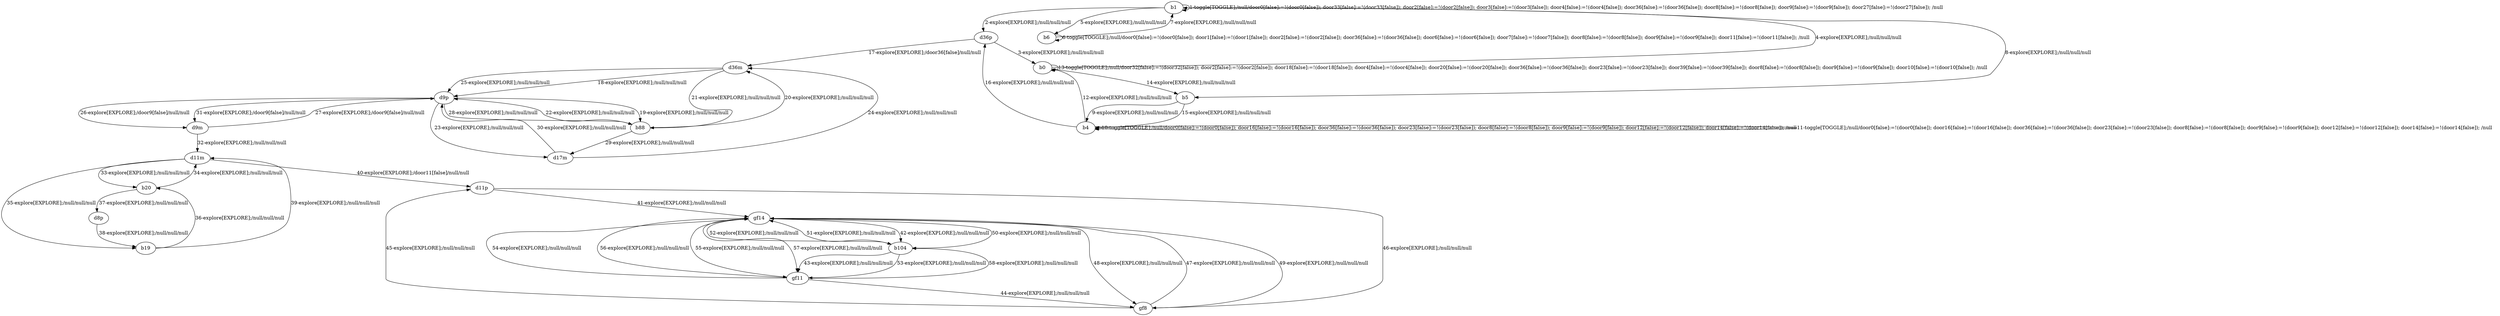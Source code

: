 # Total number of goals covered by this test: 1
# gf11 --> b104

digraph g {
"b1" -> "b1" [label = "1-toggle[TOGGLE];/null/door0[false]:=!(door0[false]); door33[false]:=!(door33[false]); door2[false]:=!(door2[false]); door3[false]:=!(door3[false]); door4[false]:=!(door4[false]); door36[false]:=!(door36[false]); door8[false]:=!(door8[false]); door9[false]:=!(door9[false]); door27[false]:=!(door27[false]); /null"];
"b1" -> "d36p" [label = "2-explore[EXPLORE];/null/null/null"];
"d36p" -> "b0" [label = "3-explore[EXPLORE];/null/null/null"];
"b0" -> "b1" [label = "4-explore[EXPLORE];/null/null/null"];
"b1" -> "b6" [label = "5-explore[EXPLORE];/null/null/null"];
"b6" -> "b6" [label = "6-toggle[TOGGLE];/null/door0[false]:=!(door0[false]); door1[false]:=!(door1[false]); door2[false]:=!(door2[false]); door36[false]:=!(door36[false]); door6[false]:=!(door6[false]); door7[false]:=!(door7[false]); door8[false]:=!(door8[false]); door9[false]:=!(door9[false]); door11[false]:=!(door11[false]); /null"];
"b6" -> "b1" [label = "7-explore[EXPLORE];/null/null/null"];
"b1" -> "b5" [label = "8-explore[EXPLORE];/null/null/null"];
"b5" -> "b4" [label = "9-explore[EXPLORE];/null/null/null"];
"b4" -> "b4" [label = "10-toggle[TOGGLE];/null/door0[false]:=!(door0[false]); door16[false]:=!(door16[false]); door36[false]:=!(door36[false]); door23[false]:=!(door23[false]); door8[false]:=!(door8[false]); door9[false]:=!(door9[false]); door12[false]:=!(door12[false]); door14[false]:=!(door14[false]); /null"];
"b4" -> "b4" [label = "11-toggle[TOGGLE];/null/door0[false]:=!(door0[false]); door16[false]:=!(door16[false]); door36[false]:=!(door36[false]); door23[false]:=!(door23[false]); door8[false]:=!(door8[false]); door9[false]:=!(door9[false]); door12[false]:=!(door12[false]); door14[false]:=!(door14[false]); /null"];
"b4" -> "b0" [label = "12-explore[EXPLORE];/null/null/null"];
"b0" -> "b0" [label = "13-toggle[TOGGLE];/null/door32[false]:=!(door32[false]); door2[false]:=!(door2[false]); door18[false]:=!(door18[false]); door4[false]:=!(door4[false]); door20[false]:=!(door20[false]); door36[false]:=!(door36[false]); door23[false]:=!(door23[false]); door39[false]:=!(door39[false]); door8[false]:=!(door8[false]); door9[false]:=!(door9[false]); door10[false]:=!(door10[false]); /null"];
"b0" -> "b5" [label = "14-explore[EXPLORE];/null/null/null"];
"b5" -> "b4" [label = "15-explore[EXPLORE];/null/null/null"];
"b4" -> "d36p" [label = "16-explore[EXPLORE];/null/null/null"];
"d36p" -> "d36m" [label = "17-explore[EXPLORE];/door36[false]/null/null"];
"d36m" -> "d9p" [label = "18-explore[EXPLORE];/null/null/null"];
"d9p" -> "b88" [label = "19-explore[EXPLORE];/null/null/null"];
"b88" -> "d36m" [label = "20-explore[EXPLORE];/null/null/null"];
"d36m" -> "b88" [label = "21-explore[EXPLORE];/null/null/null"];
"b88" -> "d9p" [label = "22-explore[EXPLORE];/null/null/null"];
"d9p" -> "d17m" [label = "23-explore[EXPLORE];/null/null/null"];
"d17m" -> "d36m" [label = "24-explore[EXPLORE];/null/null/null"];
"d36m" -> "d9p" [label = "25-explore[EXPLORE];/null/null/null"];
"d9p" -> "d9m" [label = "26-explore[EXPLORE];/door9[false]/null/null"];
"d9m" -> "d9p" [label = "27-explore[EXPLORE];/door9[false]/null/null"];
"d9p" -> "b88" [label = "28-explore[EXPLORE];/null/null/null"];
"b88" -> "d17m" [label = "29-explore[EXPLORE];/null/null/null"];
"d17m" -> "d9p" [label = "30-explore[EXPLORE];/null/null/null"];
"d9p" -> "d9m" [label = "31-explore[EXPLORE];/door9[false]/null/null"];
"d9m" -> "d11m" [label = "32-explore[EXPLORE];/null/null/null"];
"d11m" -> "b20" [label = "33-explore[EXPLORE];/null/null/null"];
"b20" -> "d11m" [label = "34-explore[EXPLORE];/null/null/null"];
"d11m" -> "b19" [label = "35-explore[EXPLORE];/null/null/null"];
"b19" -> "b20" [label = "36-explore[EXPLORE];/null/null/null"];
"b20" -> "d8p" [label = "37-explore[EXPLORE];/null/null/null"];
"d8p" -> "b19" [label = "38-explore[EXPLORE];/null/null/null"];
"b19" -> "d11m" [label = "39-explore[EXPLORE];/null/null/null"];
"d11m" -> "d11p" [label = "40-explore[EXPLORE];/door11[false]/null/null"];
"d11p" -> "gf14" [label = "41-explore[EXPLORE];/null/null/null"];
"gf14" -> "b104" [label = "42-explore[EXPLORE];/null/null/null"];
"b104" -> "gf11" [label = "43-explore[EXPLORE];/null/null/null"];
"gf11" -> "gf8" [label = "44-explore[EXPLORE];/null/null/null"];
"gf8" -> "d11p" [label = "45-explore[EXPLORE];/null/null/null"];
"d11p" -> "gf8" [label = "46-explore[EXPLORE];/null/null/null"];
"gf8" -> "gf14" [label = "47-explore[EXPLORE];/null/null/null"];
"gf14" -> "gf8" [label = "48-explore[EXPLORE];/null/null/null"];
"gf8" -> "gf14" [label = "49-explore[EXPLORE];/null/null/null"];
"gf14" -> "b104" [label = "50-explore[EXPLORE];/null/null/null"];
"b104" -> "gf14" [label = "51-explore[EXPLORE];/null/null/null"];
"gf14" -> "b104" [label = "52-explore[EXPLORE];/null/null/null"];
"b104" -> "gf11" [label = "53-explore[EXPLORE];/null/null/null"];
"gf11" -> "gf14" [label = "54-explore[EXPLORE];/null/null/null"];
"gf14" -> "gf11" [label = "55-explore[EXPLORE];/null/null/null"];
"gf11" -> "gf14" [label = "56-explore[EXPLORE];/null/null/null"];
"gf14" -> "gf11" [label = "57-explore[EXPLORE];/null/null/null"];
"gf11" -> "b104" [label = "58-explore[EXPLORE];/null/null/null"];
}